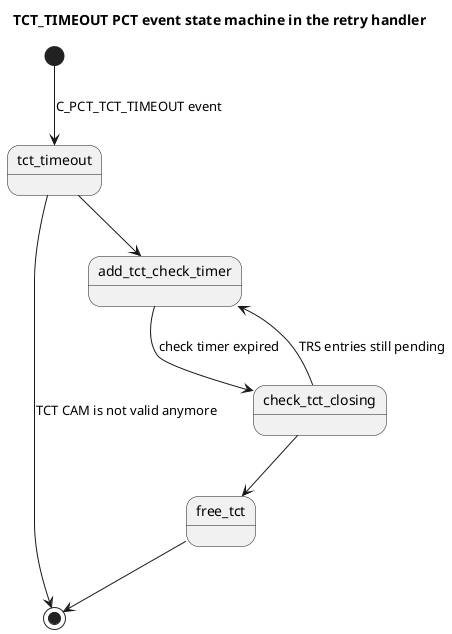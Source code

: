 @startuml

title TCT_TIMEOUT PCT event state machine in the retry handler

[*] --> tct_timeout : C_PCT_TCT_TIMEOUT event

tct_timeout --> [*] : TCT CAM is not valid anymore
tct_timeout --> add_tct_check_timer

add_tct_check_timer --> check_tct_closing : check timer expired

check_tct_closing --> add_tct_check_timer : TRS entries still pending
check_tct_closing --> free_tct

free_tct --> [*]

@enduml
